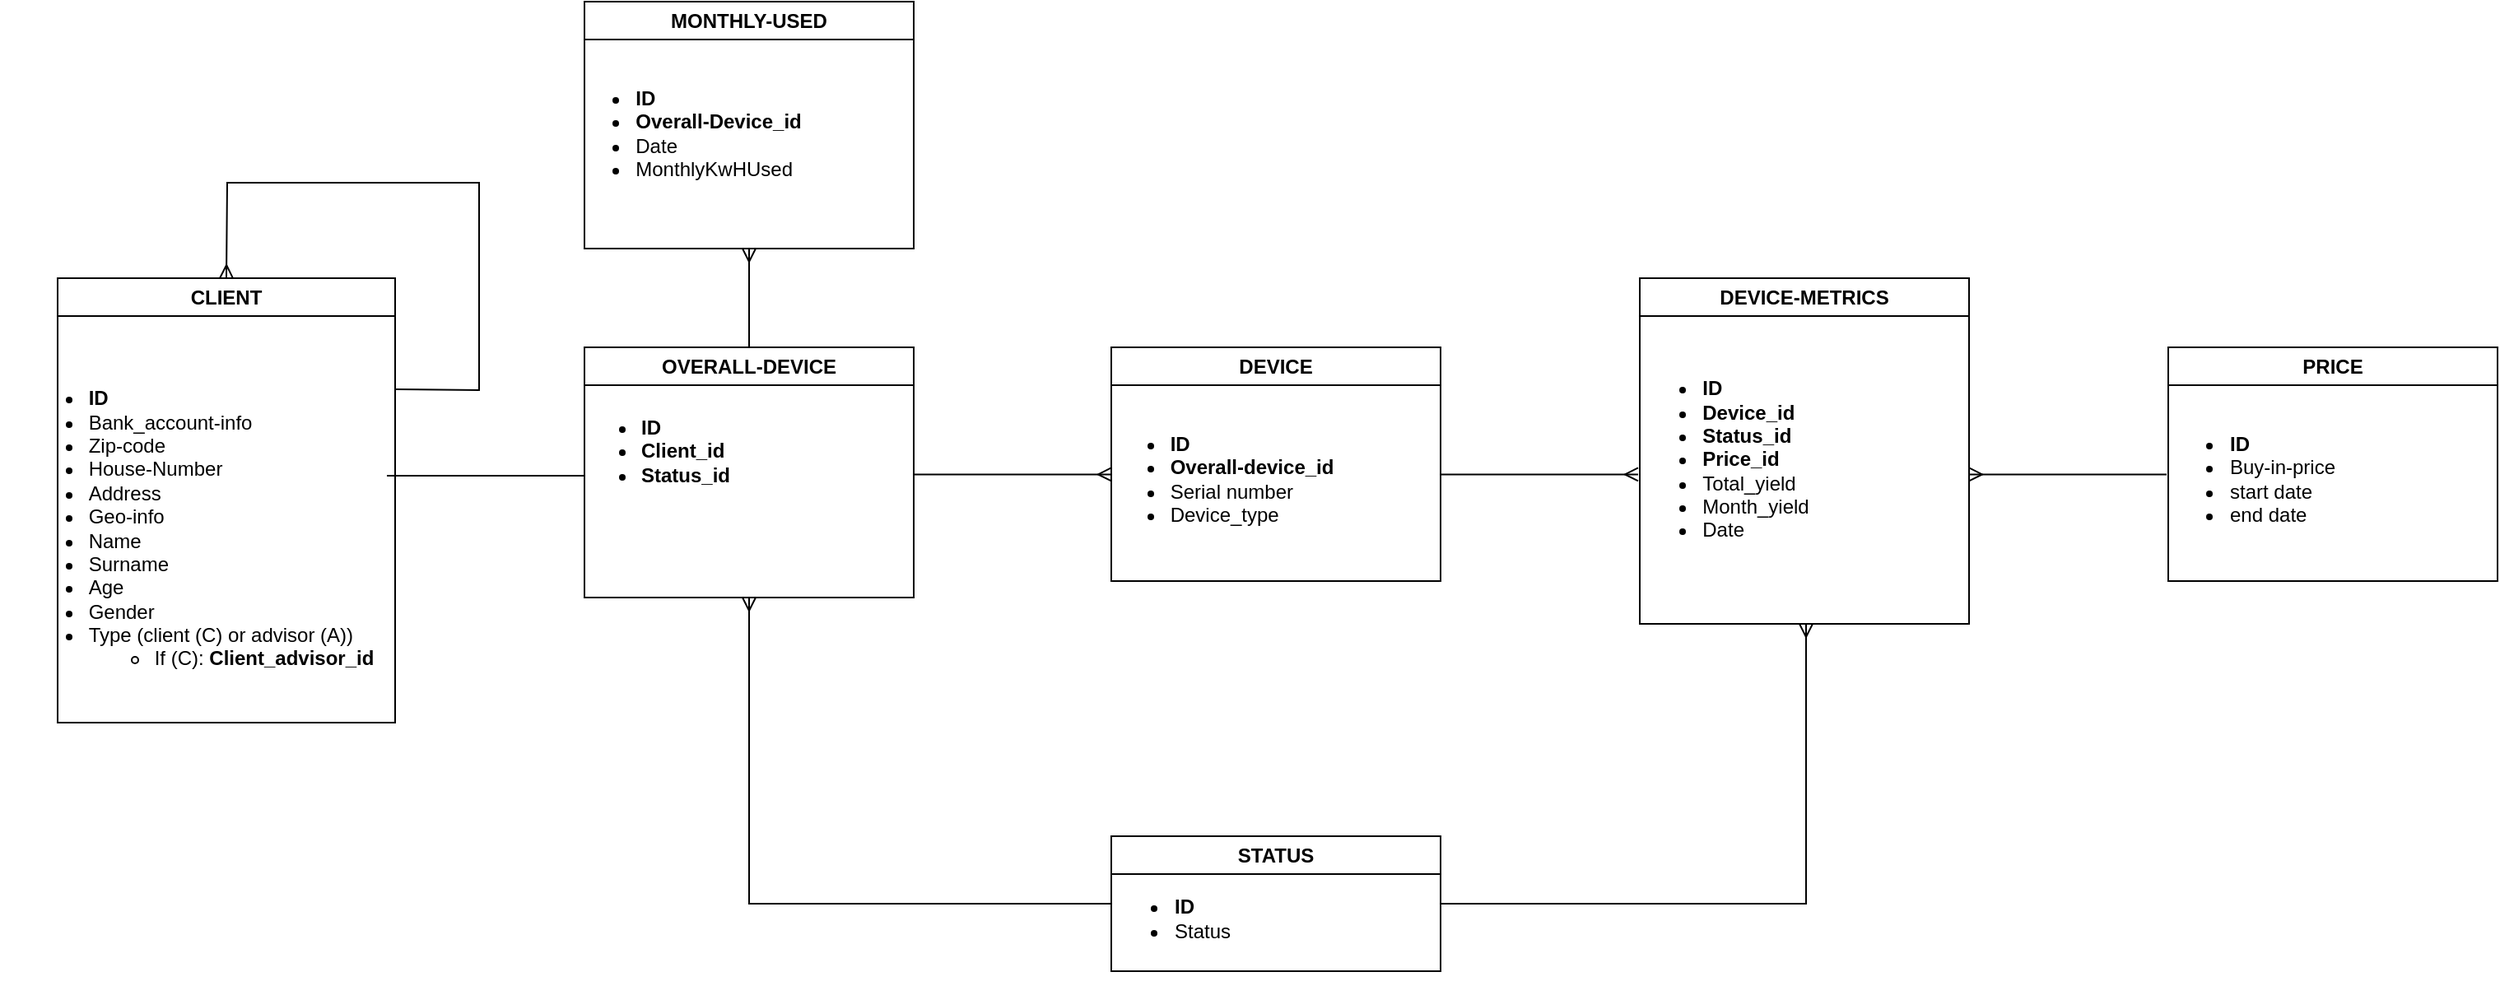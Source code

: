 <mxfile>
    <diagram id="yhwxf9kykjhfS_T5Ydvs" name="Page-1">
        <mxGraphModel dx="1395" dy="649" grid="1" gridSize="10" guides="1" tooltips="1" connect="1" arrows="1" fold="1" page="1" pageScale="1" pageWidth="850" pageHeight="1100" math="0" shadow="0">
            <root>
                <mxCell id="0"/>
                <mxCell id="1" parent="0"/>
                <mxCell id="3" value="CLIENT" style="swimlane;whiteSpace=wrap;html=1;" parent="1" vertex="1">
                    <mxGeometry x="124" y="208" width="205" height="270" as="geometry"/>
                </mxCell>
                <mxCell id="4" value="&lt;div style=&quot;text-align: left;&quot;&gt;&lt;ul&gt;&lt;li&gt;&lt;b&gt;ID&lt;/b&gt;&lt;/li&gt;&lt;li&gt;&lt;span style=&quot;background-color: initial;&quot;&gt;Bank_account-info&lt;/span&gt;&lt;br&gt;&lt;/li&gt;&lt;li&gt;Zip-code&lt;/li&gt;&lt;li&gt;House-Number&lt;/li&gt;&lt;li&gt;Address&lt;/li&gt;&lt;li&gt;Geo-info&lt;/li&gt;&lt;li&gt;Name&lt;/li&gt;&lt;li&gt;Surname&lt;/li&gt;&lt;li&gt;Age&lt;/li&gt;&lt;li&gt;Gender&lt;/li&gt;&lt;li&gt;Type (client (C) or advisor (A))&lt;/li&gt;&lt;ul&gt;&lt;li&gt;If (C): &lt;b&gt;Client_advisor_id&lt;/b&gt;&lt;/li&gt;&lt;/ul&gt;&lt;/ul&gt;&lt;/div&gt;" style="text;html=1;align=center;verticalAlign=middle;resizable=0;points=[];autosize=1;strokeColor=none;fillColor=none;" parent="3" vertex="1">
                    <mxGeometry x="-35" y="12" width="240" height="280" as="geometry"/>
                </mxCell>
                <mxCell id="6" value="OVERALL-DEVICE" style="swimlane;whiteSpace=wrap;html=1;" parent="1" vertex="1">
                    <mxGeometry x="444" y="250" width="200" height="152" as="geometry"/>
                </mxCell>
                <mxCell id="7" value="&lt;div style=&quot;text-align: left;&quot;&gt;&lt;ul&gt;&lt;li&gt;&lt;b&gt;ID&lt;/b&gt;&lt;/li&gt;&lt;li&gt;&lt;b&gt;Client_id&lt;/b&gt;&lt;/li&gt;&lt;li&gt;&lt;b&gt;Status_id&lt;/b&gt;&lt;/li&gt;&lt;/ul&gt;&lt;/div&gt;" style="text;html=1;align=center;verticalAlign=middle;resizable=0;points=[];autosize=1;strokeColor=none;fillColor=none;" parent="6" vertex="1">
                    <mxGeometry x="-19" y="13" width="120" height="100" as="geometry"/>
                </mxCell>
                <mxCell id="10" value="DEVICE" style="swimlane;whiteSpace=wrap;html=1;background=white;" parent="1" vertex="1">
                    <mxGeometry x="764" y="250" width="200" height="142" as="geometry"/>
                </mxCell>
                <mxCell id="11" value="&lt;div style=&quot;text-align: left;&quot;&gt;&lt;ul&gt;&lt;li&gt;&lt;b&gt;ID&lt;/b&gt;&lt;/li&gt;&lt;li&gt;&lt;b&gt;Overall-device_id&lt;/b&gt;&lt;/li&gt;&lt;li&gt;&lt;span style=&quot;background-color: initial;&quot;&gt;Serial number&lt;/span&gt;&lt;br&gt;&lt;/li&gt;&lt;li&gt;Device_type&lt;/li&gt;&lt;/ul&gt;&lt;/div&gt;" style="text;html=1;align=center;verticalAlign=middle;resizable=0;points=[];autosize=1;strokeColor=none;fillColor=none;" parent="10" vertex="1">
                    <mxGeometry x="-15" y="20" width="160" height="120" as="geometry"/>
                </mxCell>
                <mxCell id="12" value="DEVICE-METRICS" style="swimlane;whiteSpace=wrap;html=1;" parent="1" vertex="1">
                    <mxGeometry x="1085" y="208" width="200" height="210" as="geometry"/>
                </mxCell>
                <mxCell id="13" value="&lt;div style=&quot;text-align: left;&quot;&gt;&lt;ul&gt;&lt;li&gt;&lt;b&gt;ID&lt;/b&gt;&lt;/li&gt;&lt;li&gt;&lt;b&gt;Device_id&lt;/b&gt;&lt;/li&gt;&lt;li&gt;&lt;b&gt;Status_id&lt;/b&gt;&lt;/li&gt;&lt;li&gt;&lt;b&gt;Price_id&lt;/b&gt;&lt;/li&gt;&lt;li&gt;Total_yield&lt;/li&gt;&lt;li&gt;Month_yield&lt;/li&gt;&lt;li&gt;Date&lt;/li&gt;&lt;/ul&gt;&lt;/div&gt;" style="text;html=1;align=center;verticalAlign=middle;resizable=0;points=[];autosize=1;strokeColor=none;fillColor=none;" parent="12" vertex="1">
                    <mxGeometry x="-15" y="20" width="130" height="180" as="geometry"/>
                </mxCell>
                <mxCell id="22" value="" style="edgeStyle=entityRelationEdgeStyle;fontSize=12;html=1;endArrow=none;" parent="1" edge="1">
                    <mxGeometry width="100" height="100" relative="1" as="geometry">
                        <mxPoint x="324" y="328" as="sourcePoint"/>
                        <mxPoint x="444" y="328" as="targetPoint"/>
                    </mxGeometry>
                </mxCell>
                <mxCell id="38" value="STATUS" style="swimlane;whiteSpace=wrap;html=1;" parent="1" vertex="1">
                    <mxGeometry x="764" y="547" width="200" height="82" as="geometry"/>
                </mxCell>
                <mxCell id="39" value="&lt;div style=&quot;text-align: left;&quot;&gt;&lt;ul&gt;&lt;li&gt;&lt;b&gt;ID&lt;/b&gt;&lt;/li&gt;&lt;li&gt;&lt;span style=&quot;background-color: initial;&quot;&gt;Status&lt;/span&gt;&lt;br&gt;&lt;/li&gt;&lt;/ul&gt;&lt;/div&gt;" style="text;html=1;align=center;verticalAlign=middle;resizable=0;points=[];autosize=1;strokeColor=none;fillColor=none;" parent="38" vertex="1">
                    <mxGeometry x="-15" y="10" width="100" height="80" as="geometry"/>
                </mxCell>
                <mxCell id="41" value="" style="endArrow=none;html=1;rounded=0;startArrow=none;endArrow=ERmany;exitX=0;exitY=0.5;exitDx=0;exitDy=0;entryX=0.5;entryY=1;entryDx=0;entryDy=0;" parent="1" source="38" target="6" edge="1">
                    <mxGeometry relative="1" as="geometry">
                        <mxPoint x="863.5" y="408" as="sourcePoint"/>
                        <mxPoint x="839" y="408" as="targetPoint"/>
                        <Array as="points">
                            <mxPoint x="544" y="588"/>
                        </Array>
                    </mxGeometry>
                </mxCell>
                <mxCell id="43" value="PRICE" style="swimlane;whiteSpace=wrap;html=1;" parent="1" vertex="1">
                    <mxGeometry x="1406" y="250" width="200" height="142" as="geometry"/>
                </mxCell>
                <mxCell id="44" value="&lt;div style=&quot;text-align: left;&quot;&gt;&lt;ul&gt;&lt;li&gt;&lt;b&gt;ID&lt;/b&gt;&lt;/li&gt;&lt;li&gt;Buy-in-price&lt;/li&gt;&lt;li&gt;start date&lt;/li&gt;&lt;li&gt;end date&lt;/li&gt;&lt;/ul&gt;&lt;/div&gt;" style="text;html=1;align=center;verticalAlign=middle;resizable=0;points=[];autosize=1;strokeColor=none;fillColor=none;" parent="43" vertex="1">
                    <mxGeometry x="-16" y="20" width="130" height="120" as="geometry"/>
                </mxCell>
                <mxCell id="69" value="" style="edgeStyle=entityRelationEdgeStyle;fontSize=12;html=1;startArrow=ERmany;endArrow=none;" parent="1" edge="1">
                    <mxGeometry width="100" height="100" relative="1" as="geometry">
                        <mxPoint x="1285" y="327.23" as="sourcePoint"/>
                        <mxPoint x="1405" y="327.23" as="targetPoint"/>
                    </mxGeometry>
                </mxCell>
                <mxCell id="71" value="" style="edgeStyle=entityRelationEdgeStyle;fontSize=12;html=1;startArrow=none;endArrow=ERmany;" parent="1" edge="1">
                    <mxGeometry width="100" height="100" relative="1" as="geometry">
                        <mxPoint x="644" y="327.23" as="sourcePoint"/>
                        <mxPoint x="764.0" y="327.23" as="targetPoint"/>
                    </mxGeometry>
                </mxCell>
                <mxCell id="72" value="" style="edgeStyle=entityRelationEdgeStyle;fontSize=12;html=1;startArrow=none;endArrow=ERmany;" parent="1" edge="1">
                    <mxGeometry width="100" height="100" relative="1" as="geometry">
                        <mxPoint x="964" y="327.23" as="sourcePoint"/>
                        <mxPoint x="1084.0" y="327.23" as="targetPoint"/>
                    </mxGeometry>
                </mxCell>
                <mxCell id="73" value="" style="endArrow=none;html=1;rounded=0;startArrow=none;endArrow=ERmany;exitX=1;exitY=0.5;exitDx=0;exitDy=0;entryX=0.5;entryY=1;entryDx=0;entryDy=0;" parent="1" source="38" edge="1">
                    <mxGeometry relative="1" as="geometry">
                        <mxPoint x="1406" y="598" as="sourcePoint"/>
                        <mxPoint x="1186" y="418" as="targetPoint"/>
                        <Array as="points">
                            <mxPoint x="1186" y="588"/>
                        </Array>
                    </mxGeometry>
                </mxCell>
                <mxCell id="74" value="" style="endArrow=none;html=1;rounded=0;startArrow=none;endArrow=ERmany;exitX=1;exitY=0.25;exitDx=0;exitDy=0;entryX=0.5;entryY=0;entryDx=0;entryDy=0;" parent="1" source="3" target="3" edge="1">
                    <mxGeometry relative="1" as="geometry">
                        <mxPoint x="430" y="170" as="sourcePoint"/>
                        <mxPoint x="210" y="-10" as="targetPoint"/>
                        <Array as="points">
                            <mxPoint x="380" y="276"/>
                            <mxPoint x="380" y="150"/>
                            <mxPoint x="227" y="150"/>
                        </Array>
                    </mxGeometry>
                </mxCell>
                <mxCell id="76" value="MONTHLY-USED" style="swimlane;whiteSpace=wrap;html=1;" vertex="1" parent="1">
                    <mxGeometry x="444" y="40" width="200" height="150" as="geometry"/>
                </mxCell>
                <mxCell id="77" value="&lt;div style=&quot;text-align: left;&quot;&gt;&lt;ul&gt;&lt;li&gt;&lt;b&gt;ID&lt;/b&gt;&lt;/li&gt;&lt;li&gt;&lt;b&gt;Overall-Device_id&lt;/b&gt;&lt;/li&gt;&lt;li&gt;Date&lt;/li&gt;&lt;li&gt;MonthlyKwHUsed&lt;/li&gt;&lt;/ul&gt;&lt;/div&gt;" style="text;html=1;align=center;verticalAlign=middle;resizable=0;points=[];autosize=1;strokeColor=none;fillColor=none;" vertex="1" parent="76">
                    <mxGeometry x="-19" y="20" width="160" height="120" as="geometry"/>
                </mxCell>
                <mxCell id="81" value="" style="endArrow=none;html=1;rounded=0;startArrow=none;endArrow=ERmany;exitX=0.5;exitY=0;exitDx=0;exitDy=0;" edge="1" parent="1" source="6">
                    <mxGeometry relative="1" as="geometry">
                        <mxPoint x="974" y="598" as="sourcePoint"/>
                        <mxPoint x="544" y="190" as="targetPoint"/>
                        <Array as="points"/>
                    </mxGeometry>
                </mxCell>
            </root>
        </mxGraphModel>
    </diagram>
</mxfile>